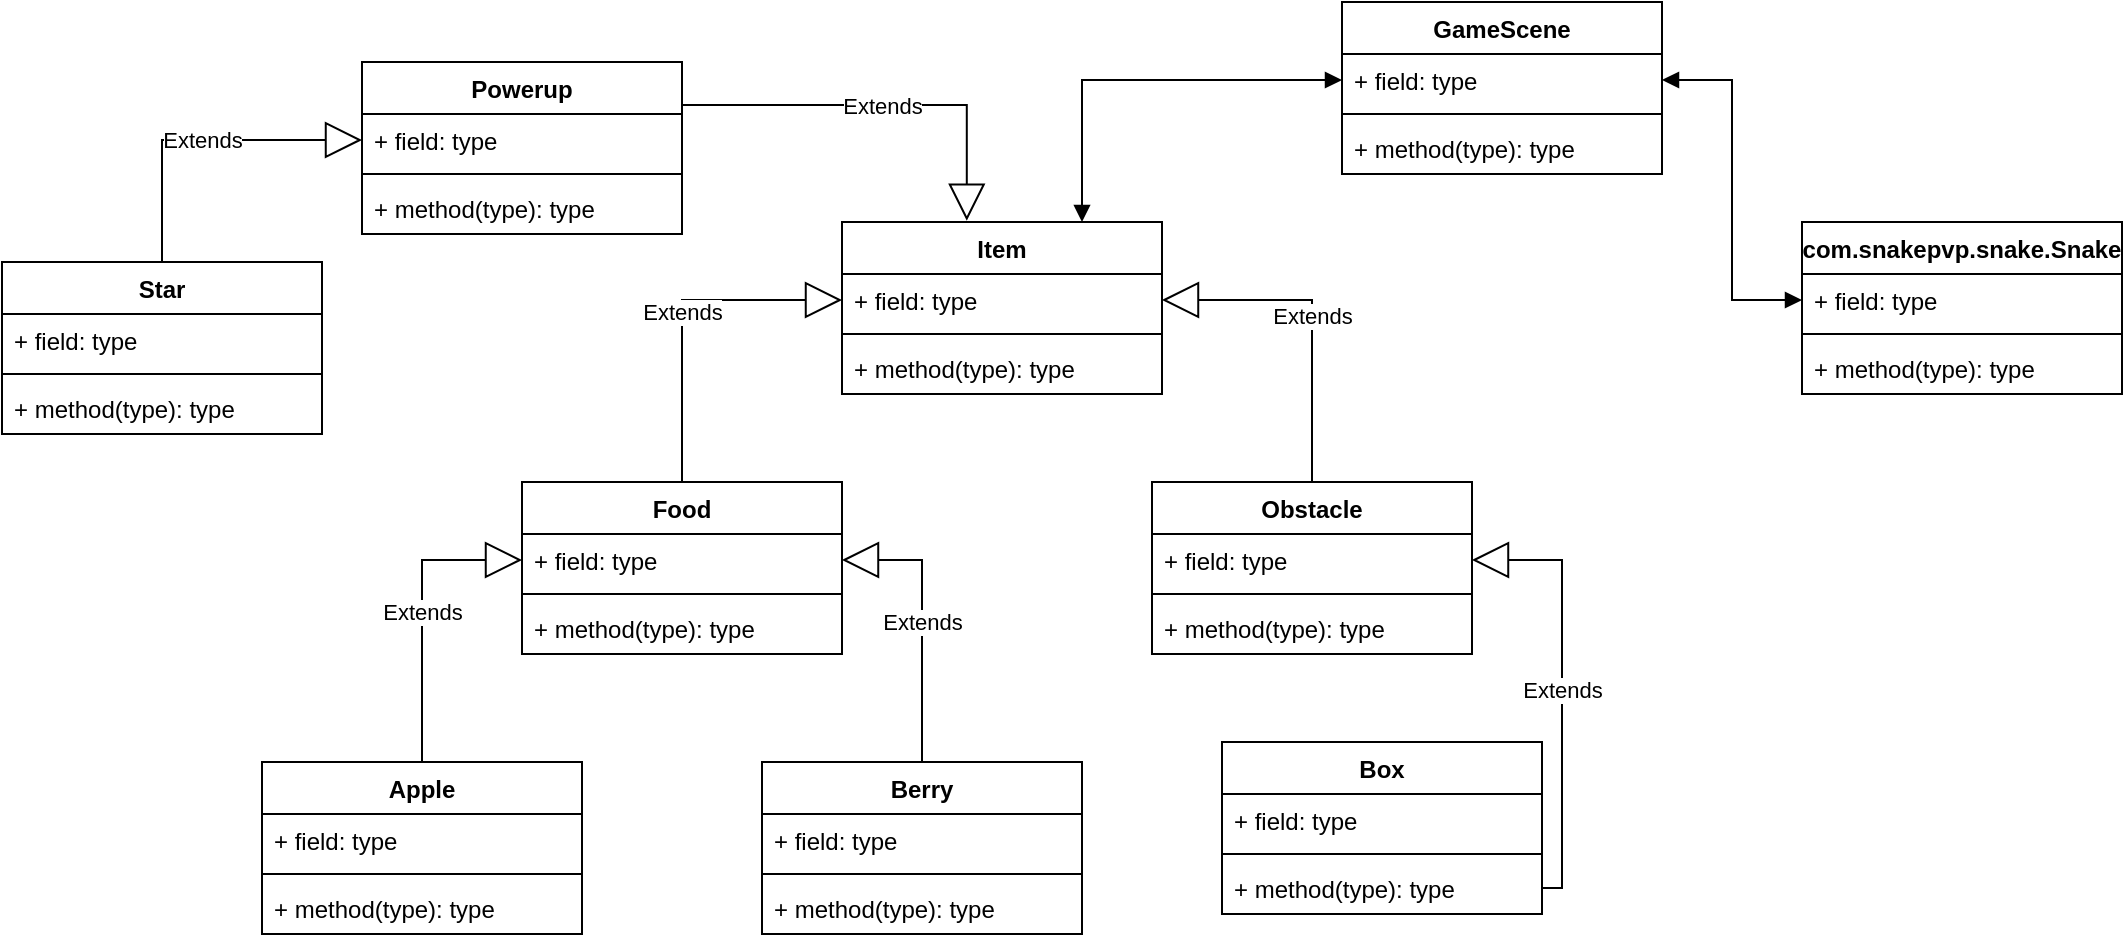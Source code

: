<mxfile version="21.6.8" type="device">
  <diagram name="Page-1" id="MCF7dSbkrIIll1OqpHnx">
    <mxGraphModel dx="2126" dy="654" grid="1" gridSize="10" guides="1" tooltips="1" connect="1" arrows="1" fold="1" page="1" pageScale="1" pageWidth="850" pageHeight="1100" math="0" shadow="0">
      <root>
        <mxCell id="0" />
        <mxCell id="1" parent="0" />
        <mxCell id="qGIvIKASs_bQKBdTB44B-2" value="com.snakepvp.snake.Snake" style="swimlane;fontStyle=1;align=center;verticalAlign=top;childLayout=stackLayout;horizontal=1;startSize=26;horizontalStack=0;resizeParent=1;resizeParentMax=0;resizeLast=0;collapsible=1;marginBottom=0;whiteSpace=wrap;html=1;" parent="1" vertex="1">
          <mxGeometry x="670" y="140" width="160" height="86" as="geometry" />
        </mxCell>
        <mxCell id="qGIvIKASs_bQKBdTB44B-3" value="+ field: type" style="text;strokeColor=none;fillColor=none;align=left;verticalAlign=top;spacingLeft=4;spacingRight=4;overflow=hidden;rotatable=0;points=[[0,0.5],[1,0.5]];portConstraint=eastwest;whiteSpace=wrap;html=1;" parent="qGIvIKASs_bQKBdTB44B-2" vertex="1">
          <mxGeometry y="26" width="160" height="26" as="geometry" />
        </mxCell>
        <mxCell id="qGIvIKASs_bQKBdTB44B-4" value="" style="line;strokeWidth=1;fillColor=none;align=left;verticalAlign=middle;spacingTop=-1;spacingLeft=3;spacingRight=3;rotatable=0;labelPosition=right;points=[];portConstraint=eastwest;strokeColor=inherit;" parent="qGIvIKASs_bQKBdTB44B-2" vertex="1">
          <mxGeometry y="52" width="160" height="8" as="geometry" />
        </mxCell>
        <mxCell id="qGIvIKASs_bQKBdTB44B-5" value="+ method(type): type" style="text;strokeColor=none;fillColor=none;align=left;verticalAlign=top;spacingLeft=4;spacingRight=4;overflow=hidden;rotatable=0;points=[[0,0.5],[1,0.5]];portConstraint=eastwest;whiteSpace=wrap;html=1;" parent="qGIvIKASs_bQKBdTB44B-2" vertex="1">
          <mxGeometry y="60" width="160" height="26" as="geometry" />
        </mxCell>
        <mxCell id="qGIvIKASs_bQKBdTB44B-6" value="Item" style="swimlane;fontStyle=1;align=center;verticalAlign=top;childLayout=stackLayout;horizontal=1;startSize=26;horizontalStack=0;resizeParent=1;resizeParentMax=0;resizeLast=0;collapsible=1;marginBottom=0;whiteSpace=wrap;html=1;" parent="1" vertex="1">
          <mxGeometry x="190" y="140" width="160" height="86" as="geometry" />
        </mxCell>
        <mxCell id="qGIvIKASs_bQKBdTB44B-7" value="+ field: type" style="text;strokeColor=none;fillColor=none;align=left;verticalAlign=top;spacingLeft=4;spacingRight=4;overflow=hidden;rotatable=0;points=[[0,0.5],[1,0.5]];portConstraint=eastwest;whiteSpace=wrap;html=1;" parent="qGIvIKASs_bQKBdTB44B-6" vertex="1">
          <mxGeometry y="26" width="160" height="26" as="geometry" />
        </mxCell>
        <mxCell id="qGIvIKASs_bQKBdTB44B-8" value="" style="line;strokeWidth=1;fillColor=none;align=left;verticalAlign=middle;spacingTop=-1;spacingLeft=3;spacingRight=3;rotatable=0;labelPosition=right;points=[];portConstraint=eastwest;strokeColor=inherit;" parent="qGIvIKASs_bQKBdTB44B-6" vertex="1">
          <mxGeometry y="52" width="160" height="8" as="geometry" />
        </mxCell>
        <mxCell id="qGIvIKASs_bQKBdTB44B-9" value="+ method(type): type" style="text;strokeColor=none;fillColor=none;align=left;verticalAlign=top;spacingLeft=4;spacingRight=4;overflow=hidden;rotatable=0;points=[[0,0.5],[1,0.5]];portConstraint=eastwest;whiteSpace=wrap;html=1;" parent="qGIvIKASs_bQKBdTB44B-6" vertex="1">
          <mxGeometry y="60" width="160" height="26" as="geometry" />
        </mxCell>
        <mxCell id="qGIvIKASs_bQKBdTB44B-15" value="Food" style="swimlane;fontStyle=1;align=center;verticalAlign=top;childLayout=stackLayout;horizontal=1;startSize=26;horizontalStack=0;resizeParent=1;resizeParentMax=0;resizeLast=0;collapsible=1;marginBottom=0;whiteSpace=wrap;html=1;" parent="1" vertex="1">
          <mxGeometry x="30" y="270" width="160" height="86" as="geometry" />
        </mxCell>
        <mxCell id="qGIvIKASs_bQKBdTB44B-16" value="+ field: type" style="text;strokeColor=none;fillColor=none;align=left;verticalAlign=top;spacingLeft=4;spacingRight=4;overflow=hidden;rotatable=0;points=[[0,0.5],[1,0.5]];portConstraint=eastwest;whiteSpace=wrap;html=1;" parent="qGIvIKASs_bQKBdTB44B-15" vertex="1">
          <mxGeometry y="26" width="160" height="26" as="geometry" />
        </mxCell>
        <mxCell id="qGIvIKASs_bQKBdTB44B-17" value="" style="line;strokeWidth=1;fillColor=none;align=left;verticalAlign=middle;spacingTop=-1;spacingLeft=3;spacingRight=3;rotatable=0;labelPosition=right;points=[];portConstraint=eastwest;strokeColor=inherit;" parent="qGIvIKASs_bQKBdTB44B-15" vertex="1">
          <mxGeometry y="52" width="160" height="8" as="geometry" />
        </mxCell>
        <mxCell id="qGIvIKASs_bQKBdTB44B-18" value="+ method(type): type" style="text;strokeColor=none;fillColor=none;align=left;verticalAlign=top;spacingLeft=4;spacingRight=4;overflow=hidden;rotatable=0;points=[[0,0.5],[1,0.5]];portConstraint=eastwest;whiteSpace=wrap;html=1;" parent="qGIvIKASs_bQKBdTB44B-15" vertex="1">
          <mxGeometry y="60" width="160" height="26" as="geometry" />
        </mxCell>
        <mxCell id="qGIvIKASs_bQKBdTB44B-19" value="Obstacle" style="swimlane;fontStyle=1;align=center;verticalAlign=top;childLayout=stackLayout;horizontal=1;startSize=26;horizontalStack=0;resizeParent=1;resizeParentMax=0;resizeLast=0;collapsible=1;marginBottom=0;whiteSpace=wrap;html=1;" parent="1" vertex="1">
          <mxGeometry x="345" y="270" width="160" height="86" as="geometry" />
        </mxCell>
        <mxCell id="qGIvIKASs_bQKBdTB44B-20" value="+ field: type" style="text;strokeColor=none;fillColor=none;align=left;verticalAlign=top;spacingLeft=4;spacingRight=4;overflow=hidden;rotatable=0;points=[[0,0.5],[1,0.5]];portConstraint=eastwest;whiteSpace=wrap;html=1;" parent="qGIvIKASs_bQKBdTB44B-19" vertex="1">
          <mxGeometry y="26" width="160" height="26" as="geometry" />
        </mxCell>
        <mxCell id="qGIvIKASs_bQKBdTB44B-21" value="" style="line;strokeWidth=1;fillColor=none;align=left;verticalAlign=middle;spacingTop=-1;spacingLeft=3;spacingRight=3;rotatable=0;labelPosition=right;points=[];portConstraint=eastwest;strokeColor=inherit;" parent="qGIvIKASs_bQKBdTB44B-19" vertex="1">
          <mxGeometry y="52" width="160" height="8" as="geometry" />
        </mxCell>
        <mxCell id="qGIvIKASs_bQKBdTB44B-22" value="+ method(type): type" style="text;strokeColor=none;fillColor=none;align=left;verticalAlign=top;spacingLeft=4;spacingRight=4;overflow=hidden;rotatable=0;points=[[0,0.5],[1,0.5]];portConstraint=eastwest;whiteSpace=wrap;html=1;" parent="qGIvIKASs_bQKBdTB44B-19" vertex="1">
          <mxGeometry y="60" width="160" height="26" as="geometry" />
        </mxCell>
        <mxCell id="qGIvIKASs_bQKBdTB44B-23" value="Extends" style="endArrow=block;endSize=16;endFill=0;html=1;rounded=0;entryX=0;entryY=0.5;entryDx=0;entryDy=0;exitX=0.5;exitY=0;exitDx=0;exitDy=0;edgeStyle=orthogonalEdgeStyle;" parent="1" source="qGIvIKASs_bQKBdTB44B-15" target="qGIvIKASs_bQKBdTB44B-7" edge="1">
          <mxGeometry width="160" relative="1" as="geometry">
            <mxPoint x="420" y="250" as="sourcePoint" />
            <mxPoint x="260" y="250" as="targetPoint" />
          </mxGeometry>
        </mxCell>
        <mxCell id="qGIvIKASs_bQKBdTB44B-24" value="Extends" style="endArrow=block;endSize=16;endFill=0;html=1;rounded=0;entryX=1;entryY=0.5;entryDx=0;entryDy=0;exitX=0.5;exitY=0;exitDx=0;exitDy=0;edgeStyle=orthogonalEdgeStyle;" parent="1" source="qGIvIKASs_bQKBdTB44B-19" target="qGIvIKASs_bQKBdTB44B-7" edge="1">
          <mxGeometry width="160" relative="1" as="geometry">
            <mxPoint x="140" y="266" as="sourcePoint" />
            <mxPoint x="200" y="189" as="targetPoint" />
          </mxGeometry>
        </mxCell>
        <mxCell id="qGIvIKASs_bQKBdTB44B-25" value="Apple" style="swimlane;fontStyle=1;align=center;verticalAlign=top;childLayout=stackLayout;horizontal=1;startSize=26;horizontalStack=0;resizeParent=1;resizeParentMax=0;resizeLast=0;collapsible=1;marginBottom=0;whiteSpace=wrap;html=1;" parent="1" vertex="1">
          <mxGeometry x="-100" y="410" width="160" height="86" as="geometry" />
        </mxCell>
        <mxCell id="qGIvIKASs_bQKBdTB44B-26" value="+ field: type" style="text;strokeColor=none;fillColor=none;align=left;verticalAlign=top;spacingLeft=4;spacingRight=4;overflow=hidden;rotatable=0;points=[[0,0.5],[1,0.5]];portConstraint=eastwest;whiteSpace=wrap;html=1;" parent="qGIvIKASs_bQKBdTB44B-25" vertex="1">
          <mxGeometry y="26" width="160" height="26" as="geometry" />
        </mxCell>
        <mxCell id="qGIvIKASs_bQKBdTB44B-27" value="" style="line;strokeWidth=1;fillColor=none;align=left;verticalAlign=middle;spacingTop=-1;spacingLeft=3;spacingRight=3;rotatable=0;labelPosition=right;points=[];portConstraint=eastwest;strokeColor=inherit;" parent="qGIvIKASs_bQKBdTB44B-25" vertex="1">
          <mxGeometry y="52" width="160" height="8" as="geometry" />
        </mxCell>
        <mxCell id="qGIvIKASs_bQKBdTB44B-28" value="+ method(type): type" style="text;strokeColor=none;fillColor=none;align=left;verticalAlign=top;spacingLeft=4;spacingRight=4;overflow=hidden;rotatable=0;points=[[0,0.5],[1,0.5]];portConstraint=eastwest;whiteSpace=wrap;html=1;" parent="qGIvIKASs_bQKBdTB44B-25" vertex="1">
          <mxGeometry y="60" width="160" height="26" as="geometry" />
        </mxCell>
        <mxCell id="qGIvIKASs_bQKBdTB44B-29" value="Berry" style="swimlane;fontStyle=1;align=center;verticalAlign=top;childLayout=stackLayout;horizontal=1;startSize=26;horizontalStack=0;resizeParent=1;resizeParentMax=0;resizeLast=0;collapsible=1;marginBottom=0;whiteSpace=wrap;html=1;" parent="1" vertex="1">
          <mxGeometry x="150" y="410" width="160" height="86" as="geometry" />
        </mxCell>
        <mxCell id="qGIvIKASs_bQKBdTB44B-30" value="+ field: type" style="text;strokeColor=none;fillColor=none;align=left;verticalAlign=top;spacingLeft=4;spacingRight=4;overflow=hidden;rotatable=0;points=[[0,0.5],[1,0.5]];portConstraint=eastwest;whiteSpace=wrap;html=1;" parent="qGIvIKASs_bQKBdTB44B-29" vertex="1">
          <mxGeometry y="26" width="160" height="26" as="geometry" />
        </mxCell>
        <mxCell id="qGIvIKASs_bQKBdTB44B-31" value="" style="line;strokeWidth=1;fillColor=none;align=left;verticalAlign=middle;spacingTop=-1;spacingLeft=3;spacingRight=3;rotatable=0;labelPosition=right;points=[];portConstraint=eastwest;strokeColor=inherit;" parent="qGIvIKASs_bQKBdTB44B-29" vertex="1">
          <mxGeometry y="52" width="160" height="8" as="geometry" />
        </mxCell>
        <mxCell id="qGIvIKASs_bQKBdTB44B-32" value="+ method(type): type" style="text;strokeColor=none;fillColor=none;align=left;verticalAlign=top;spacingLeft=4;spacingRight=4;overflow=hidden;rotatable=0;points=[[0,0.5],[1,0.5]];portConstraint=eastwest;whiteSpace=wrap;html=1;" parent="qGIvIKASs_bQKBdTB44B-29" vertex="1">
          <mxGeometry y="60" width="160" height="26" as="geometry" />
        </mxCell>
        <mxCell id="qGIvIKASs_bQKBdTB44B-33" value="Extends" style="endArrow=block;endSize=16;endFill=0;html=1;rounded=0;entryX=0;entryY=0.5;entryDx=0;entryDy=0;exitX=0.5;exitY=0;exitDx=0;exitDy=0;edgeStyle=orthogonalEdgeStyle;" parent="1" source="qGIvIKASs_bQKBdTB44B-25" target="qGIvIKASs_bQKBdTB44B-16" edge="1">
          <mxGeometry width="160" relative="1" as="geometry">
            <mxPoint x="140" y="280" as="sourcePoint" />
            <mxPoint x="200" y="189" as="targetPoint" />
          </mxGeometry>
        </mxCell>
        <mxCell id="qGIvIKASs_bQKBdTB44B-34" value="Extends" style="endArrow=block;endSize=16;endFill=0;html=1;rounded=0;exitX=0.5;exitY=0;exitDx=0;exitDy=0;edgeStyle=orthogonalEdgeStyle;entryX=1;entryY=0.5;entryDx=0;entryDy=0;" parent="1" source="qGIvIKASs_bQKBdTB44B-29" target="qGIvIKASs_bQKBdTB44B-16" edge="1">
          <mxGeometry width="160" relative="1" as="geometry">
            <mxPoint x="150" y="290" as="sourcePoint" />
            <mxPoint x="240" y="310" as="targetPoint" />
          </mxGeometry>
        </mxCell>
        <mxCell id="qGIvIKASs_bQKBdTB44B-35" value="Box" style="swimlane;fontStyle=1;align=center;verticalAlign=top;childLayout=stackLayout;horizontal=1;startSize=26;horizontalStack=0;resizeParent=1;resizeParentMax=0;resizeLast=0;collapsible=1;marginBottom=0;whiteSpace=wrap;html=1;" parent="1" vertex="1">
          <mxGeometry x="380" y="400" width="160" height="86" as="geometry" />
        </mxCell>
        <mxCell id="qGIvIKASs_bQKBdTB44B-36" value="+ field: type" style="text;strokeColor=none;fillColor=none;align=left;verticalAlign=top;spacingLeft=4;spacingRight=4;overflow=hidden;rotatable=0;points=[[0,0.5],[1,0.5]];portConstraint=eastwest;whiteSpace=wrap;html=1;" parent="qGIvIKASs_bQKBdTB44B-35" vertex="1">
          <mxGeometry y="26" width="160" height="26" as="geometry" />
        </mxCell>
        <mxCell id="qGIvIKASs_bQKBdTB44B-37" value="" style="line;strokeWidth=1;fillColor=none;align=left;verticalAlign=middle;spacingTop=-1;spacingLeft=3;spacingRight=3;rotatable=0;labelPosition=right;points=[];portConstraint=eastwest;strokeColor=inherit;" parent="qGIvIKASs_bQKBdTB44B-35" vertex="1">
          <mxGeometry y="52" width="160" height="8" as="geometry" />
        </mxCell>
        <mxCell id="qGIvIKASs_bQKBdTB44B-38" value="+ method(type): type" style="text;strokeColor=none;fillColor=none;align=left;verticalAlign=top;spacingLeft=4;spacingRight=4;overflow=hidden;rotatable=0;points=[[0,0.5],[1,0.5]];portConstraint=eastwest;whiteSpace=wrap;html=1;" parent="qGIvIKASs_bQKBdTB44B-35" vertex="1">
          <mxGeometry y="60" width="160" height="26" as="geometry" />
        </mxCell>
        <mxCell id="qGIvIKASs_bQKBdTB44B-39" value="Extends" style="endArrow=block;endSize=16;endFill=0;html=1;rounded=0;exitX=1;exitY=0.5;exitDx=0;exitDy=0;edgeStyle=orthogonalEdgeStyle;entryX=1;entryY=0.5;entryDx=0;entryDy=0;" parent="1" source="qGIvIKASs_bQKBdTB44B-38" target="qGIvIKASs_bQKBdTB44B-20" edge="1">
          <mxGeometry width="160" relative="1" as="geometry">
            <mxPoint x="240" y="420" as="sourcePoint" />
            <mxPoint x="200" y="319" as="targetPoint" />
          </mxGeometry>
        </mxCell>
        <mxCell id="qGIvIKASs_bQKBdTB44B-40" value="Powerup" style="swimlane;fontStyle=1;align=center;verticalAlign=top;childLayout=stackLayout;horizontal=1;startSize=26;horizontalStack=0;resizeParent=1;resizeParentMax=0;resizeLast=0;collapsible=1;marginBottom=0;whiteSpace=wrap;html=1;" parent="1" vertex="1">
          <mxGeometry x="-50" y="60" width="160" height="86" as="geometry" />
        </mxCell>
        <mxCell id="qGIvIKASs_bQKBdTB44B-41" value="+ field: type" style="text;strokeColor=none;fillColor=none;align=left;verticalAlign=top;spacingLeft=4;spacingRight=4;overflow=hidden;rotatable=0;points=[[0,0.5],[1,0.5]];portConstraint=eastwest;whiteSpace=wrap;html=1;" parent="qGIvIKASs_bQKBdTB44B-40" vertex="1">
          <mxGeometry y="26" width="160" height="26" as="geometry" />
        </mxCell>
        <mxCell id="qGIvIKASs_bQKBdTB44B-42" value="" style="line;strokeWidth=1;fillColor=none;align=left;verticalAlign=middle;spacingTop=-1;spacingLeft=3;spacingRight=3;rotatable=0;labelPosition=right;points=[];portConstraint=eastwest;strokeColor=inherit;" parent="qGIvIKASs_bQKBdTB44B-40" vertex="1">
          <mxGeometry y="52" width="160" height="8" as="geometry" />
        </mxCell>
        <mxCell id="qGIvIKASs_bQKBdTB44B-43" value="+ method(type): type" style="text;strokeColor=none;fillColor=none;align=left;verticalAlign=top;spacingLeft=4;spacingRight=4;overflow=hidden;rotatable=0;points=[[0,0.5],[1,0.5]];portConstraint=eastwest;whiteSpace=wrap;html=1;" parent="qGIvIKASs_bQKBdTB44B-40" vertex="1">
          <mxGeometry y="60" width="160" height="26" as="geometry" />
        </mxCell>
        <mxCell id="qGIvIKASs_bQKBdTB44B-44" value="Extends" style="endArrow=block;endSize=16;endFill=0;html=1;rounded=0;entryX=0.39;entryY=-0.007;entryDx=0;entryDy=0;exitX=1;exitY=0.25;exitDx=0;exitDy=0;edgeStyle=orthogonalEdgeStyle;entryPerimeter=0;" parent="1" source="qGIvIKASs_bQKBdTB44B-40" target="qGIvIKASs_bQKBdTB44B-6" edge="1">
          <mxGeometry width="160" relative="1" as="geometry">
            <mxPoint x="120" y="280" as="sourcePoint" />
            <mxPoint x="200" y="189" as="targetPoint" />
          </mxGeometry>
        </mxCell>
        <mxCell id="qGIvIKASs_bQKBdTB44B-50" value="Star" style="swimlane;fontStyle=1;align=center;verticalAlign=top;childLayout=stackLayout;horizontal=1;startSize=26;horizontalStack=0;resizeParent=1;resizeParentMax=0;resizeLast=0;collapsible=1;marginBottom=0;whiteSpace=wrap;html=1;" parent="1" vertex="1">
          <mxGeometry x="-230" y="160" width="160" height="86" as="geometry" />
        </mxCell>
        <mxCell id="qGIvIKASs_bQKBdTB44B-51" value="+ field: type" style="text;strokeColor=none;fillColor=none;align=left;verticalAlign=top;spacingLeft=4;spacingRight=4;overflow=hidden;rotatable=0;points=[[0,0.5],[1,0.5]];portConstraint=eastwest;whiteSpace=wrap;html=1;" parent="qGIvIKASs_bQKBdTB44B-50" vertex="1">
          <mxGeometry y="26" width="160" height="26" as="geometry" />
        </mxCell>
        <mxCell id="qGIvIKASs_bQKBdTB44B-52" value="" style="line;strokeWidth=1;fillColor=none;align=left;verticalAlign=middle;spacingTop=-1;spacingLeft=3;spacingRight=3;rotatable=0;labelPosition=right;points=[];portConstraint=eastwest;strokeColor=inherit;" parent="qGIvIKASs_bQKBdTB44B-50" vertex="1">
          <mxGeometry y="52" width="160" height="8" as="geometry" />
        </mxCell>
        <mxCell id="qGIvIKASs_bQKBdTB44B-53" value="+ method(type): type" style="text;strokeColor=none;fillColor=none;align=left;verticalAlign=top;spacingLeft=4;spacingRight=4;overflow=hidden;rotatable=0;points=[[0,0.5],[1,0.5]];portConstraint=eastwest;whiteSpace=wrap;html=1;" parent="qGIvIKASs_bQKBdTB44B-50" vertex="1">
          <mxGeometry y="60" width="160" height="26" as="geometry" />
        </mxCell>
        <mxCell id="qGIvIKASs_bQKBdTB44B-54" value="Extends" style="endArrow=block;endSize=16;endFill=0;html=1;rounded=0;exitX=0.5;exitY=0;exitDx=0;exitDy=0;edgeStyle=orthogonalEdgeStyle;entryX=0;entryY=0.5;entryDx=0;entryDy=0;" parent="1" source="qGIvIKASs_bQKBdTB44B-50" target="qGIvIKASs_bQKBdTB44B-41" edge="1">
          <mxGeometry width="160" relative="1" as="geometry">
            <mxPoint x="120" y="91" as="sourcePoint" />
            <mxPoint x="262" y="149" as="targetPoint" />
          </mxGeometry>
        </mxCell>
        <mxCell id="qGIvIKASs_bQKBdTB44B-55" value="GameScene" style="swimlane;fontStyle=1;align=center;verticalAlign=top;childLayout=stackLayout;horizontal=1;startSize=26;horizontalStack=0;resizeParent=1;resizeParentMax=0;resizeLast=0;collapsible=1;marginBottom=0;whiteSpace=wrap;html=1;" parent="1" vertex="1">
          <mxGeometry x="440" y="30" width="160" height="86" as="geometry" />
        </mxCell>
        <mxCell id="qGIvIKASs_bQKBdTB44B-56" value="+ field: type" style="text;strokeColor=none;fillColor=none;align=left;verticalAlign=top;spacingLeft=4;spacingRight=4;overflow=hidden;rotatable=0;points=[[0,0.5],[1,0.5]];portConstraint=eastwest;whiteSpace=wrap;html=1;" parent="qGIvIKASs_bQKBdTB44B-55" vertex="1">
          <mxGeometry y="26" width="160" height="26" as="geometry" />
        </mxCell>
        <mxCell id="qGIvIKASs_bQKBdTB44B-57" value="" style="line;strokeWidth=1;fillColor=none;align=left;verticalAlign=middle;spacingTop=-1;spacingLeft=3;spacingRight=3;rotatable=0;labelPosition=right;points=[];portConstraint=eastwest;strokeColor=inherit;" parent="qGIvIKASs_bQKBdTB44B-55" vertex="1">
          <mxGeometry y="52" width="160" height="8" as="geometry" />
        </mxCell>
        <mxCell id="qGIvIKASs_bQKBdTB44B-58" value="+ method(type): type" style="text;strokeColor=none;fillColor=none;align=left;verticalAlign=top;spacingLeft=4;spacingRight=4;overflow=hidden;rotatable=0;points=[[0,0.5],[1,0.5]];portConstraint=eastwest;whiteSpace=wrap;html=1;" parent="qGIvIKASs_bQKBdTB44B-55" vertex="1">
          <mxGeometry y="60" width="160" height="26" as="geometry" />
        </mxCell>
        <mxCell id="qGIvIKASs_bQKBdTB44B-61" value="" style="endArrow=block;startArrow=block;endFill=1;startFill=1;html=1;rounded=0;exitX=0.75;exitY=0;exitDx=0;exitDy=0;entryX=0;entryY=0.5;entryDx=0;entryDy=0;edgeStyle=orthogonalEdgeStyle;" parent="1" source="qGIvIKASs_bQKBdTB44B-6" target="qGIvIKASs_bQKBdTB44B-56" edge="1">
          <mxGeometry width="160" relative="1" as="geometry">
            <mxPoint x="560" y="100" as="sourcePoint" />
            <mxPoint x="720" y="100" as="targetPoint" />
          </mxGeometry>
        </mxCell>
        <mxCell id="qGIvIKASs_bQKBdTB44B-63" value="" style="endArrow=block;startArrow=block;endFill=1;startFill=1;html=1;rounded=0;exitX=0;exitY=0.5;exitDx=0;exitDy=0;entryX=1;entryY=0.5;entryDx=0;entryDy=0;edgeStyle=orthogonalEdgeStyle;" parent="1" source="qGIvIKASs_bQKBdTB44B-3" target="qGIvIKASs_bQKBdTB44B-56" edge="1">
          <mxGeometry width="160" relative="1" as="geometry">
            <mxPoint x="320" y="150" as="sourcePoint" />
            <mxPoint x="450" y="79" as="targetPoint" />
          </mxGeometry>
        </mxCell>
      </root>
    </mxGraphModel>
  </diagram>
</mxfile>
